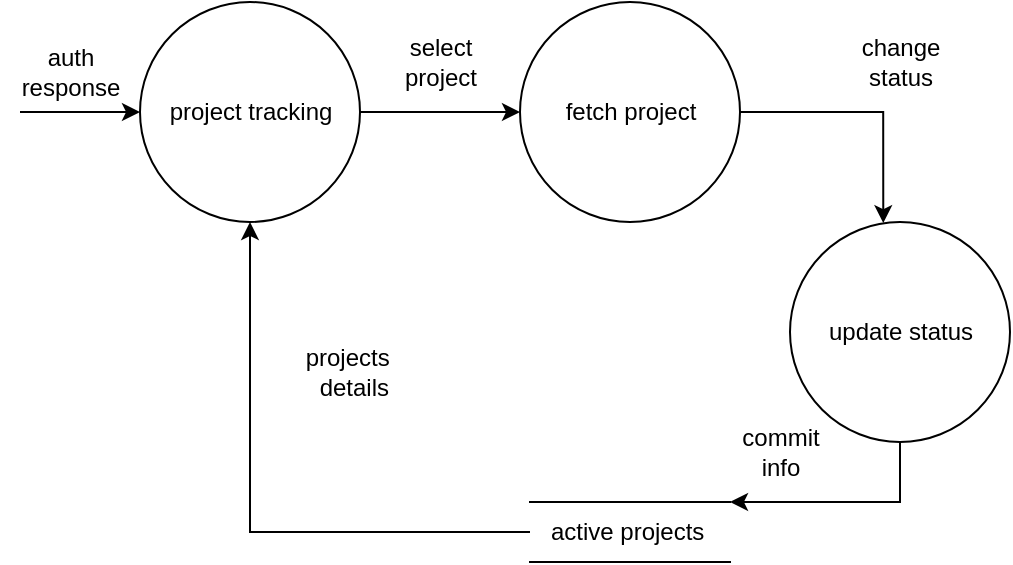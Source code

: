 <mxfile version="13.6.9" type="device"><diagram id="tPuGKgv20zevVryYTNuY" name="Page-1"><mxGraphModel dx="1412" dy="637" grid="1" gridSize="10" guides="1" tooltips="1" connect="1" arrows="1" fold="1" page="1" pageScale="1" pageWidth="850" pageHeight="1100" math="0" shadow="0"><root><mxCell id="0"/><mxCell id="1" parent="0"/><mxCell id="i5ERNFlW5SJjEkPer0KN-16" style="edgeStyle=orthogonalEdgeStyle;rounded=0;orthogonalLoop=1;jettySize=auto;html=1;entryX=0;entryY=0.5;entryDx=0;entryDy=0;" edge="1" parent="1" source="i5ERNFlW5SJjEkPer0KN-1" target="i5ERNFlW5SJjEkPer0KN-8"><mxGeometry relative="1" as="geometry"/></mxCell><mxCell id="i5ERNFlW5SJjEkPer0KN-1" value="project tracking" style="shape=ellipse;html=1;dashed=0;whitespace=wrap;aspect=fixed;perimeter=ellipsePerimeter;" vertex="1" parent="1"><mxGeometry x="110" y="150" width="110" height="110" as="geometry"/></mxCell><mxCell id="i5ERNFlW5SJjEkPer0KN-2" value="" style="endArrow=classic;html=1;entryX=0;entryY=0.5;entryDx=0;entryDy=0;" edge="1" parent="1" target="i5ERNFlW5SJjEkPer0KN-1"><mxGeometry width="50" height="50" relative="1" as="geometry"><mxPoint x="50" y="205" as="sourcePoint"/><mxPoint x="270" y="300" as="targetPoint"/></mxGeometry></mxCell><mxCell id="i5ERNFlW5SJjEkPer0KN-3" value="&lt;font style=&quot;vertical-align: inherit&quot;&gt;&lt;font style=&quot;vertical-align: inherit&quot;&gt;&lt;font style=&quot;vertical-align: inherit&quot;&gt;&lt;font style=&quot;vertical-align: inherit&quot;&gt;auth &lt;br&gt;response&lt;/font&gt;&lt;/font&gt;&lt;/font&gt;&lt;/font&gt;" style="text;html=1;align=center;verticalAlign=middle;resizable=0;points=[];autosize=1;" vertex="1" parent="1"><mxGeometry x="40" y="170" width="70" height="30" as="geometry"/></mxCell><mxCell id="i5ERNFlW5SJjEkPer0KN-5" value="&lt;font style=&quot;vertical-align: inherit&quot;&gt;&lt;font style=&quot;vertical-align: inherit&quot;&gt;&lt;font style=&quot;vertical-align: inherit&quot;&gt;&lt;font style=&quot;vertical-align: inherit&quot;&gt;&lt;font style=&quot;vertical-align: inherit&quot;&gt;&lt;font style=&quot;vertical-align: inherit&quot;&gt;projects&amp;nbsp;&lt;/font&gt;&lt;/font&gt;&lt;br&gt;&lt;font style=&quot;vertical-align: inherit&quot;&gt;&lt;font style=&quot;vertical-align: inherit&quot;&gt;&amp;nbsp;details&lt;/font&gt;&lt;/font&gt;&lt;/font&gt;&lt;/font&gt;&lt;/font&gt;&lt;/font&gt;" style="text;html=1;align=center;verticalAlign=middle;resizable=0;points=[];autosize=1;" vertex="1" parent="1"><mxGeometry x="180" y="320" width="70" height="30" as="geometry"/></mxCell><mxCell id="i5ERNFlW5SJjEkPer0KN-12" style="edgeStyle=orthogonalEdgeStyle;rounded=0;orthogonalLoop=1;jettySize=auto;html=1;" edge="1" parent="1" source="i5ERNFlW5SJjEkPer0KN-6" target="i5ERNFlW5SJjEkPer0KN-1"><mxGeometry relative="1" as="geometry"/></mxCell><mxCell id="i5ERNFlW5SJjEkPer0KN-6" value="active projects&amp;nbsp;" style="html=1;dashed=0;whitespace=wrap;shape=partialRectangle;right=0;left=0;" vertex="1" parent="1"><mxGeometry x="305" y="400" width="100" height="30" as="geometry"/></mxCell><mxCell id="i5ERNFlW5SJjEkPer0KN-13" style="edgeStyle=orthogonalEdgeStyle;rounded=0;orthogonalLoop=1;jettySize=auto;html=1;exitX=1;exitY=0.5;exitDx=0;exitDy=0;entryX=0.424;entryY=0.005;entryDx=0;entryDy=0;entryPerimeter=0;" edge="1" parent="1" source="i5ERNFlW5SJjEkPer0KN-8" target="i5ERNFlW5SJjEkPer0KN-9"><mxGeometry relative="1" as="geometry"><mxPoint x="460" y="205" as="targetPoint"/></mxGeometry></mxCell><mxCell id="i5ERNFlW5SJjEkPer0KN-8" value="&lt;font style=&quot;vertical-align: inherit&quot;&gt;&lt;font style=&quot;vertical-align: inherit&quot;&gt;&lt;font style=&quot;vertical-align: inherit&quot;&gt;&lt;font style=&quot;vertical-align: inherit&quot;&gt;&lt;font style=&quot;vertical-align: inherit&quot;&gt;&lt;font style=&quot;vertical-align: inherit&quot;&gt;&lt;font style=&quot;vertical-align: inherit&quot;&gt;&lt;font style=&quot;vertical-align: inherit&quot;&gt;&lt;font style=&quot;vertical-align: inherit&quot;&gt;&lt;font style=&quot;vertical-align: inherit&quot;&gt;fetch project&lt;/font&gt;&lt;/font&gt;&lt;/font&gt;&lt;/font&gt;&lt;/font&gt;&lt;/font&gt;&lt;/font&gt;&lt;/font&gt;&lt;/font&gt;&lt;/font&gt;" style="shape=ellipse;html=1;dashed=0;whitespace=wrap;aspect=fixed;perimeter=ellipsePerimeter;" vertex="1" parent="1"><mxGeometry x="300" y="150" width="110" height="110" as="geometry"/></mxCell><mxCell id="i5ERNFlW5SJjEkPer0KN-15" style="edgeStyle=orthogonalEdgeStyle;rounded=0;orthogonalLoop=1;jettySize=auto;html=1;entryX=1;entryY=0;entryDx=0;entryDy=0;exitX=0.5;exitY=1;exitDx=0;exitDy=0;" edge="1" parent="1" source="i5ERNFlW5SJjEkPer0KN-9" target="i5ERNFlW5SJjEkPer0KN-6"><mxGeometry relative="1" as="geometry"><Array as="points"><mxPoint x="490" y="400"/></Array></mxGeometry></mxCell><mxCell id="i5ERNFlW5SJjEkPer0KN-9" value="&lt;font style=&quot;vertical-align: inherit&quot;&gt;&lt;font style=&quot;vertical-align: inherit&quot;&gt;&lt;font style=&quot;vertical-align: inherit&quot;&gt;&lt;font style=&quot;vertical-align: inherit&quot;&gt;update status&lt;/font&gt;&lt;/font&gt;&lt;/font&gt;&lt;/font&gt;" style="shape=ellipse;html=1;dashed=0;whitespace=wrap;aspect=fixed;perimeter=ellipsePerimeter;" vertex="1" parent="1"><mxGeometry x="435" y="260" width="110" height="110" as="geometry"/></mxCell><mxCell id="i5ERNFlW5SJjEkPer0KN-18" value="&lt;font style=&quot;vertical-align: inherit&quot;&gt;&lt;font style=&quot;vertical-align: inherit&quot;&gt;&lt;font style=&quot;vertical-align: inherit&quot;&gt;&lt;font style=&quot;vertical-align: inherit&quot;&gt;select &lt;/font&gt;&lt;/font&gt;&lt;br&gt;&lt;font style=&quot;vertical-align: inherit&quot;&gt;&lt;font style=&quot;vertical-align: inherit&quot;&gt;project&lt;/font&gt;&lt;/font&gt;&lt;/font&gt;&lt;/font&gt;" style="text;html=1;align=center;verticalAlign=middle;resizable=0;points=[];autosize=1;" vertex="1" parent="1"><mxGeometry x="235" y="165" width="50" height="30" as="geometry"/></mxCell><mxCell id="i5ERNFlW5SJjEkPer0KN-19" value="&lt;font style=&quot;vertical-align: inherit&quot;&gt;&lt;font style=&quot;vertical-align: inherit&quot;&gt;&lt;font style=&quot;vertical-align: inherit&quot;&gt;&lt;font style=&quot;vertical-align: inherit&quot;&gt;change &lt;/font&gt;&lt;/font&gt;&lt;br&gt;&lt;font style=&quot;vertical-align: inherit&quot;&gt;&lt;font style=&quot;vertical-align: inherit&quot;&gt;status&lt;/font&gt;&lt;/font&gt;&lt;/font&gt;&lt;/font&gt;" style="text;html=1;align=center;verticalAlign=middle;resizable=0;points=[];autosize=1;" vertex="1" parent="1"><mxGeometry x="460" y="165" width="60" height="30" as="geometry"/></mxCell><mxCell id="i5ERNFlW5SJjEkPer0KN-21" value="&lt;font style=&quot;vertical-align: inherit&quot;&gt;&lt;font style=&quot;vertical-align: inherit&quot;&gt;&lt;font style=&quot;vertical-align: inherit&quot;&gt;&lt;font style=&quot;vertical-align: inherit&quot;&gt;commit &lt;/font&gt;&lt;/font&gt;&lt;br&gt;&lt;font style=&quot;vertical-align: inherit&quot;&gt;&lt;font style=&quot;vertical-align: inherit&quot;&gt;info&lt;/font&gt;&lt;/font&gt;&lt;/font&gt;&lt;/font&gt;" style="text;html=1;align=center;verticalAlign=middle;resizable=0;points=[];autosize=1;" vertex="1" parent="1"><mxGeometry x="400" y="360" width="60" height="30" as="geometry"/></mxCell></root></mxGraphModel></diagram></mxfile>